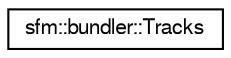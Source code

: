 digraph "Graphical Class Hierarchy"
{
  edge [fontname="FreeSans",fontsize="10",labelfontname="FreeSans",labelfontsize="10"];
  node [fontname="FreeSans",fontsize="10",shape=record];
  rankdir="LR";
  Node0 [label="sfm::bundler::Tracks",height=0.2,width=0.4,color="black", fillcolor="white", style="filled",URL="$classsfm_1_1bundler_1_1_tracks.html",tooltip="Bundler Component: Generation of tracks from pairwise matching result. "];
}

